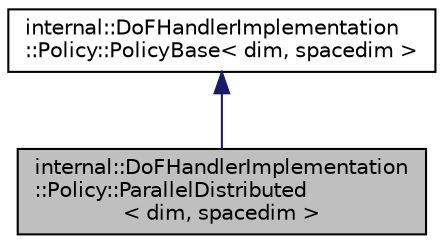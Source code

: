 digraph "internal::DoFHandlerImplementation::Policy::ParallelDistributed&lt; dim, spacedim &gt;"
{
 // LATEX_PDF_SIZE
  edge [fontname="Helvetica",fontsize="10",labelfontname="Helvetica",labelfontsize="10"];
  node [fontname="Helvetica",fontsize="10",shape=record];
  Node1 [label="internal::DoFHandlerImplementation\l::Policy::ParallelDistributed\l\< dim, spacedim \>",height=0.2,width=0.4,color="black", fillcolor="grey75", style="filled", fontcolor="black",tooltip=" "];
  Node2 -> Node1 [dir="back",color="midnightblue",fontsize="10",style="solid",fontname="Helvetica"];
  Node2 [label="internal::DoFHandlerImplementation\l::Policy::PolicyBase\< dim, spacedim \>",height=0.2,width=0.4,color="black", fillcolor="white", style="filled",URL="$classinternal_1_1DoFHandlerImplementation_1_1Policy_1_1PolicyBase.html",tooltip=" "];
}
